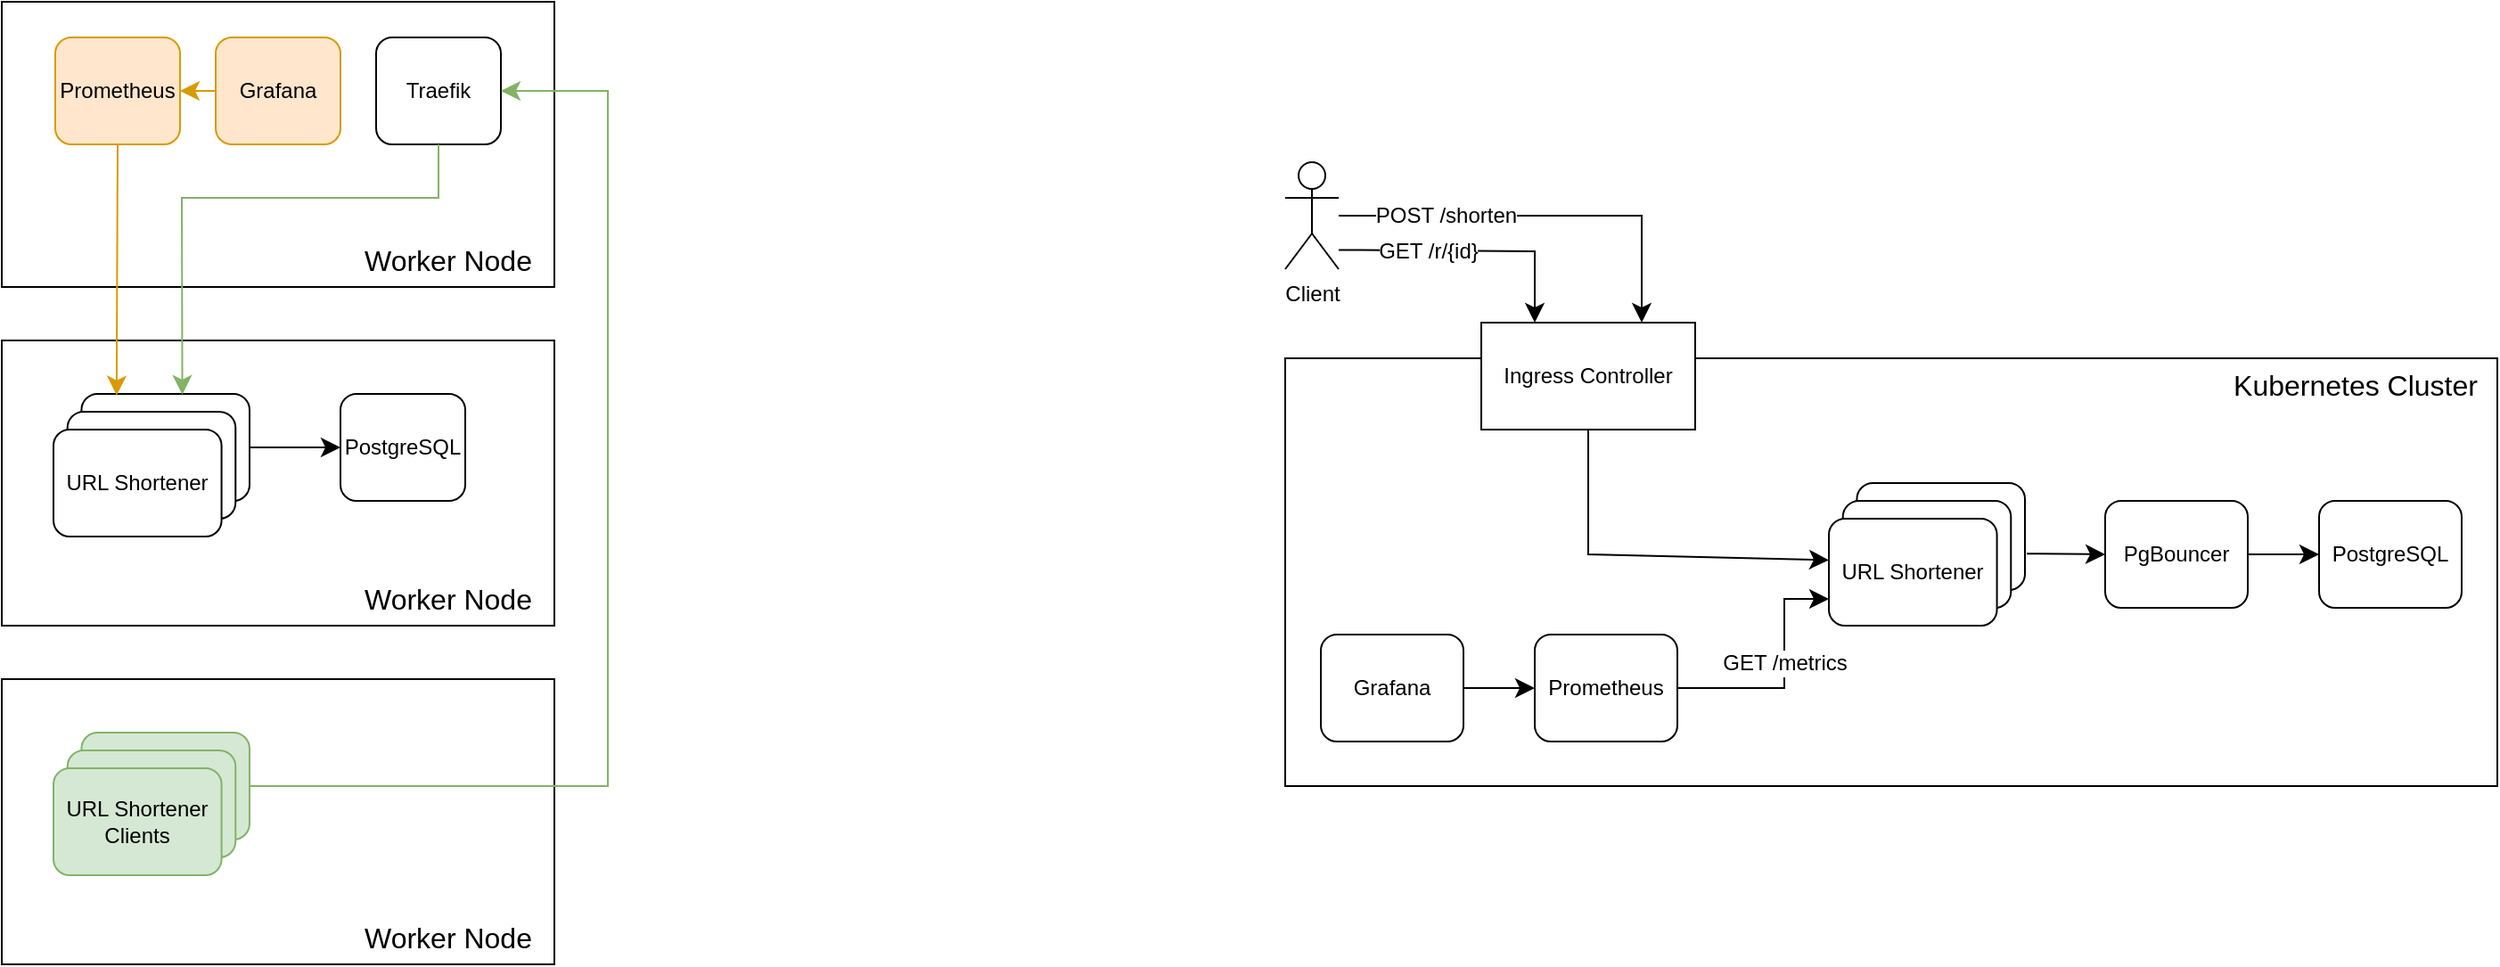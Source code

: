 <mxfile version="26.1.1">
  <diagram name="Page-1" id="FkYMHiEX-QmU4DtH_I90">
    <mxGraphModel dx="1023" dy="940" grid="1" gridSize="10" guides="1" tooltips="1" connect="1" arrows="1" fold="1" page="1" pageScale="1" pageWidth="827" pageHeight="1169" math="0" shadow="0">
      <root>
        <mxCell id="0" />
        <mxCell id="1" parent="0" />
        <mxCell id="W3xJn1Xx-U6qPgFoUqxs-18" value="" style="rounded=0;whiteSpace=wrap;html=1;" parent="1" vertex="1">
          <mxGeometry x="200" y="200" width="310" height="160" as="geometry" />
        </mxCell>
        <mxCell id="W3xJn1Xx-U6qPgFoUqxs-19" value="Worker Node" style="text;html=1;align=center;verticalAlign=middle;resizable=0;points=[];autosize=1;strokeColor=none;fillColor=none;fontSize=16;" parent="1" vertex="1">
          <mxGeometry x="390" y="330" width="120" height="30" as="geometry" />
        </mxCell>
        <mxCell id="W3xJn1Xx-U6qPgFoUqxs-24" value="Prometheus" style="rounded=1;whiteSpace=wrap;html=1;fillColor=#ffe6cc;strokeColor=#d79b00;" parent="1" vertex="1">
          <mxGeometry x="230" y="220" width="70" height="60" as="geometry" />
        </mxCell>
        <mxCell id="W3xJn1Xx-U6qPgFoUqxs-49" style="edgeStyle=none;curved=1;rounded=0;orthogonalLoop=1;jettySize=auto;html=1;entryX=1;entryY=0.5;entryDx=0;entryDy=0;fontSize=12;startSize=8;endSize=8;fillColor=#ffe6cc;strokeColor=#d79b00;" parent="1" source="W3xJn1Xx-U6qPgFoUqxs-25" target="W3xJn1Xx-U6qPgFoUqxs-24" edge="1">
          <mxGeometry relative="1" as="geometry" />
        </mxCell>
        <mxCell id="W3xJn1Xx-U6qPgFoUqxs-25" value="Grafana" style="rounded=1;whiteSpace=wrap;html=1;fillColor=#ffe6cc;strokeColor=#d79b00;" parent="1" vertex="1">
          <mxGeometry x="320" y="220" width="70" height="60" as="geometry" />
        </mxCell>
        <mxCell id="W3xJn1Xx-U6qPgFoUqxs-26" value="Traefik" style="rounded=1;whiteSpace=wrap;html=1;" parent="1" vertex="1">
          <mxGeometry x="410" y="220" width="70" height="60" as="geometry" />
        </mxCell>
        <mxCell id="W3xJn1Xx-U6qPgFoUqxs-27" value="" style="rounded=0;whiteSpace=wrap;html=1;" parent="1" vertex="1">
          <mxGeometry x="200" y="390" width="310" height="160" as="geometry" />
        </mxCell>
        <mxCell id="W3xJn1Xx-U6qPgFoUqxs-28" value="Worker Node" style="text;html=1;align=center;verticalAlign=middle;resizable=0;points=[];autosize=1;strokeColor=none;fillColor=none;fontSize=16;" parent="1" vertex="1">
          <mxGeometry x="390" y="520" width="120" height="30" as="geometry" />
        </mxCell>
        <mxCell id="W3xJn1Xx-U6qPgFoUqxs-34" value="" style="rounded=0;whiteSpace=wrap;html=1;" parent="1" vertex="1">
          <mxGeometry x="200" y="580" width="310" height="160" as="geometry" />
        </mxCell>
        <mxCell id="W3xJn1Xx-U6qPgFoUqxs-35" value="Worker Node" style="text;html=1;align=center;verticalAlign=middle;resizable=0;points=[];autosize=1;strokeColor=none;fillColor=none;fontSize=16;" parent="1" vertex="1">
          <mxGeometry x="390" y="710" width="120" height="30" as="geometry" />
        </mxCell>
        <mxCell id="W3xJn1Xx-U6qPgFoUqxs-41" value="" style="group" parent="1" vertex="1" connectable="0">
          <mxGeometry x="229" y="420" width="110" height="80" as="geometry" />
        </mxCell>
        <mxCell id="W3xJn1Xx-U6qPgFoUqxs-40" value="" style="rounded=1;whiteSpace=wrap;html=1;" parent="W3xJn1Xx-U6qPgFoUqxs-41" vertex="1">
          <mxGeometry x="15.714" width="94.286" height="60" as="geometry" />
        </mxCell>
        <mxCell id="W3xJn1Xx-U6qPgFoUqxs-39" value="" style="rounded=1;whiteSpace=wrap;html=1;" parent="W3xJn1Xx-U6qPgFoUqxs-41" vertex="1">
          <mxGeometry x="7.857" y="10" width="94.286" height="60" as="geometry" />
        </mxCell>
        <mxCell id="W3xJn1Xx-U6qPgFoUqxs-38" value="URL Shortener" style="rounded=1;whiteSpace=wrap;html=1;" parent="W3xJn1Xx-U6qPgFoUqxs-41" vertex="1">
          <mxGeometry y="20" width="94.286" height="60" as="geometry" />
        </mxCell>
        <mxCell id="W3xJn1Xx-U6qPgFoUqxs-42" value="PostgreSQL" style="rounded=1;whiteSpace=wrap;html=1;" parent="1" vertex="1">
          <mxGeometry x="390" y="420" width="70" height="60" as="geometry" />
        </mxCell>
        <mxCell id="W3xJn1Xx-U6qPgFoUqxs-43" style="edgeStyle=none;curved=1;rounded=0;orthogonalLoop=1;jettySize=auto;html=1;entryX=0;entryY=0.5;entryDx=0;entryDy=0;fontSize=12;startSize=8;endSize=8;" parent="1" source="W3xJn1Xx-U6qPgFoUqxs-40" target="W3xJn1Xx-U6qPgFoUqxs-42" edge="1">
          <mxGeometry relative="1" as="geometry" />
        </mxCell>
        <mxCell id="W3xJn1Xx-U6qPgFoUqxs-44" value="" style="group" parent="1" vertex="1" connectable="0">
          <mxGeometry x="229" y="610" width="110" height="80" as="geometry" />
        </mxCell>
        <mxCell id="W3xJn1Xx-U6qPgFoUqxs-45" value="" style="rounded=1;whiteSpace=wrap;html=1;fillColor=#d5e8d4;strokeColor=#82b366;" parent="W3xJn1Xx-U6qPgFoUqxs-44" vertex="1">
          <mxGeometry x="15.714" width="94.286" height="60" as="geometry" />
        </mxCell>
        <mxCell id="W3xJn1Xx-U6qPgFoUqxs-46" value="" style="rounded=1;whiteSpace=wrap;html=1;fillColor=#d5e8d4;strokeColor=#82b366;" parent="W3xJn1Xx-U6qPgFoUqxs-44" vertex="1">
          <mxGeometry x="7.857" y="10" width="94.286" height="60" as="geometry" />
        </mxCell>
        <mxCell id="W3xJn1Xx-U6qPgFoUqxs-47" value="URL Shortener&lt;br&gt;&lt;div&gt;Clients&lt;/div&gt;" style="rounded=1;whiteSpace=wrap;html=1;fillColor=#d5e8d4;strokeColor=#82b366;" parent="W3xJn1Xx-U6qPgFoUqxs-44" vertex="1">
          <mxGeometry y="20" width="94.286" height="60" as="geometry" />
        </mxCell>
        <mxCell id="W3xJn1Xx-U6qPgFoUqxs-50" style="edgeStyle=none;curved=1;rounded=0;orthogonalLoop=1;jettySize=auto;html=1;exitX=0.5;exitY=1;exitDx=0;exitDy=0;entryX=0.209;entryY=0.013;entryDx=0;entryDy=0;entryPerimeter=0;fontSize=12;startSize=8;endSize=8;fillColor=#ffe6cc;strokeColor=#d79b00;" parent="1" source="W3xJn1Xx-U6qPgFoUqxs-24" target="W3xJn1Xx-U6qPgFoUqxs-40" edge="1">
          <mxGeometry relative="1" as="geometry" />
        </mxCell>
        <mxCell id="W3xJn1Xx-U6qPgFoUqxs-51" style="edgeStyle=none;curved=0;rounded=0;orthogonalLoop=1;jettySize=auto;html=1;entryX=0.6;entryY=0.007;entryDx=0;entryDy=0;entryPerimeter=0;fontSize=12;startSize=8;endSize=8;fillColor=#d5e8d4;strokeColor=#82b366;" parent="1" source="W3xJn1Xx-U6qPgFoUqxs-26" target="W3xJn1Xx-U6qPgFoUqxs-40" edge="1">
          <mxGeometry relative="1" as="geometry">
            <Array as="points">
              <mxPoint x="445" y="310" />
              <mxPoint x="301" y="310" />
            </Array>
          </mxGeometry>
        </mxCell>
        <mxCell id="W3xJn1Xx-U6qPgFoUqxs-53" style="edgeStyle=none;curved=0;rounded=0;orthogonalLoop=1;jettySize=auto;html=1;fontSize=12;startSize=8;endSize=8;entryX=1;entryY=0.5;entryDx=0;entryDy=0;exitX=1;exitY=0.5;exitDx=0;exitDy=0;fillColor=#d5e8d4;strokeColor=#82b366;" parent="1" source="W3xJn1Xx-U6qPgFoUqxs-45" target="W3xJn1Xx-U6qPgFoUqxs-26" edge="1">
          <mxGeometry relative="1" as="geometry">
            <mxPoint x="590" y="410" as="targetPoint" />
            <Array as="points">
              <mxPoint x="540" y="640" />
              <mxPoint x="540" y="250" />
            </Array>
          </mxGeometry>
        </mxCell>
        <mxCell id="W3xJn1Xx-U6qPgFoUqxs-54" value="" style="rounded=0;whiteSpace=wrap;html=1;" parent="1" vertex="1">
          <mxGeometry x="920" y="400" width="680" height="240" as="geometry" />
        </mxCell>
        <mxCell id="W3xJn1Xx-U6qPgFoUqxs-55" value="Kubernetes Cluster" style="text;html=1;align=center;verticalAlign=middle;resizable=0;points=[];autosize=1;strokeColor=none;fillColor=none;fontSize=16;" parent="1" vertex="1">
          <mxGeometry x="1440" y="400" width="160" height="30" as="geometry" />
        </mxCell>
        <mxCell id="W3xJn1Xx-U6qPgFoUqxs-56" value="PostgreSQL" style="rounded=1;whiteSpace=wrap;html=1;" parent="1" vertex="1">
          <mxGeometry x="1500" y="480" width="80" height="60" as="geometry" />
        </mxCell>
        <mxCell id="W3xJn1Xx-U6qPgFoUqxs-58" style="edgeStyle=none;curved=1;rounded=0;orthogonalLoop=1;jettySize=auto;html=1;exitX=1;exitY=0.5;exitDx=0;exitDy=0;entryX=0;entryY=0.5;entryDx=0;entryDy=0;fontSize=12;startSize=8;endSize=8;" parent="1" source="W3xJn1Xx-U6qPgFoUqxs-57" target="W3xJn1Xx-U6qPgFoUqxs-56" edge="1">
          <mxGeometry relative="1" as="geometry" />
        </mxCell>
        <mxCell id="W3xJn1Xx-U6qPgFoUqxs-57" value="PgBouncer" style="rounded=1;whiteSpace=wrap;html=1;" parent="1" vertex="1">
          <mxGeometry x="1380" y="480" width="80" height="60" as="geometry" />
        </mxCell>
        <mxCell id="W3xJn1Xx-U6qPgFoUqxs-59" value="" style="group" parent="1" vertex="1" connectable="0">
          <mxGeometry x="1225" y="470" width="110" height="80" as="geometry" />
        </mxCell>
        <mxCell id="W3xJn1Xx-U6qPgFoUqxs-60" value="" style="rounded=1;whiteSpace=wrap;html=1;" parent="W3xJn1Xx-U6qPgFoUqxs-59" vertex="1">
          <mxGeometry x="15.714" width="94.286" height="60" as="geometry" />
        </mxCell>
        <mxCell id="W3xJn1Xx-U6qPgFoUqxs-61" value="" style="rounded=1;whiteSpace=wrap;html=1;" parent="W3xJn1Xx-U6qPgFoUqxs-59" vertex="1">
          <mxGeometry x="7.857" y="10" width="94.286" height="60" as="geometry" />
        </mxCell>
        <mxCell id="W3xJn1Xx-U6qPgFoUqxs-62" value="URL Shortener" style="rounded=1;whiteSpace=wrap;html=1;" parent="W3xJn1Xx-U6qPgFoUqxs-59" vertex="1">
          <mxGeometry y="20" width="94.286" height="60" as="geometry" />
        </mxCell>
        <mxCell id="W3xJn1Xx-U6qPgFoUqxs-63" style="edgeStyle=none;curved=1;rounded=0;orthogonalLoop=1;jettySize=auto;html=1;entryX=0;entryY=0.5;entryDx=0;entryDy=0;fontSize=12;startSize=8;endSize=8;exitX=1.011;exitY=0.66;exitDx=0;exitDy=0;exitPerimeter=0;" parent="1" source="W3xJn1Xx-U6qPgFoUqxs-60" target="W3xJn1Xx-U6qPgFoUqxs-57" edge="1">
          <mxGeometry relative="1" as="geometry" />
        </mxCell>
        <mxCell id="W3xJn1Xx-U6qPgFoUqxs-65" style="edgeStyle=none;curved=0;rounded=0;orthogonalLoop=1;jettySize=auto;html=1;entryX=0;entryY=0.387;entryDx=0;entryDy=0;fontSize=12;startSize=8;endSize=8;exitX=0.5;exitY=1;exitDx=0;exitDy=0;entryPerimeter=0;" parent="1" source="W3xJn1Xx-U6qPgFoUqxs-64" target="W3xJn1Xx-U6qPgFoUqxs-62" edge="1">
          <mxGeometry relative="1" as="geometry">
            <Array as="points">
              <mxPoint x="1090" y="510" />
            </Array>
          </mxGeometry>
        </mxCell>
        <mxCell id="W3xJn1Xx-U6qPgFoUqxs-64" value="Ingress Controller" style="rounded=0;whiteSpace=wrap;html=1;" parent="1" vertex="1">
          <mxGeometry x="1030" y="380" width="120" height="60" as="geometry" />
        </mxCell>
        <mxCell id="W3xJn1Xx-U6qPgFoUqxs-67" style="edgeStyle=none;curved=0;rounded=0;orthogonalLoop=1;jettySize=auto;html=1;entryX=0.75;entryY=0;entryDx=0;entryDy=0;fontSize=12;startSize=8;endSize=8;" parent="1" source="W3xJn1Xx-U6qPgFoUqxs-66" target="W3xJn1Xx-U6qPgFoUqxs-64" edge="1">
          <mxGeometry relative="1" as="geometry">
            <Array as="points">
              <mxPoint x="1120" y="320" />
            </Array>
          </mxGeometry>
        </mxCell>
        <mxCell id="W3xJn1Xx-U6qPgFoUqxs-69" value="POST /shorten" style="edgeLabel;html=1;align=center;verticalAlign=middle;resizable=0;points=[];fontSize=12;" parent="W3xJn1Xx-U6qPgFoUqxs-67" vertex="1" connectable="0">
          <mxGeometry x="-0.318" y="1" relative="1" as="geometry">
            <mxPoint x="-19" y="1" as="offset" />
          </mxGeometry>
        </mxCell>
        <mxCell id="W3xJn1Xx-U6qPgFoUqxs-68" style="edgeStyle=none;curved=0;rounded=0;orthogonalLoop=1;jettySize=auto;html=1;fontSize=12;startSize=8;endSize=8;" parent="1" edge="1">
          <mxGeometry relative="1" as="geometry">
            <mxPoint x="950" y="339.2" as="sourcePoint" />
            <mxPoint x="1060" y="380" as="targetPoint" />
            <Array as="points">
              <mxPoint x="1060" y="340" />
            </Array>
          </mxGeometry>
        </mxCell>
        <mxCell id="W3xJn1Xx-U6qPgFoUqxs-70" value="GET /r/{id}" style="edgeLabel;html=1;align=center;verticalAlign=middle;resizable=0;points=[];fontSize=12;" parent="W3xJn1Xx-U6qPgFoUqxs-68" vertex="1" connectable="0">
          <mxGeometry x="-0.436" relative="1" as="geometry">
            <mxPoint x="7" as="offset" />
          </mxGeometry>
        </mxCell>
        <mxCell id="W3xJn1Xx-U6qPgFoUqxs-66" value="Client" style="shape=umlActor;verticalLabelPosition=bottom;verticalAlign=top;html=1;outlineConnect=0;" parent="1" vertex="1">
          <mxGeometry x="920" y="290" width="30" height="60" as="geometry" />
        </mxCell>
        <mxCell id="W3xJn1Xx-U6qPgFoUqxs-72" style="edgeStyle=none;curved=0;rounded=0;orthogonalLoop=1;jettySize=auto;html=1;entryX=0;entryY=0.75;entryDx=0;entryDy=0;fontSize=12;startSize=8;endSize=8;exitX=1;exitY=0.5;exitDx=0;exitDy=0;" parent="1" source="W3xJn1Xx-U6qPgFoUqxs-71" target="W3xJn1Xx-U6qPgFoUqxs-62" edge="1">
          <mxGeometry relative="1" as="geometry">
            <Array as="points">
              <mxPoint x="1200" y="585" />
              <mxPoint x="1200" y="535" />
            </Array>
          </mxGeometry>
        </mxCell>
        <mxCell id="W3xJn1Xx-U6qPgFoUqxs-73" value="GET /metrics" style="edgeLabel;html=1;align=center;verticalAlign=middle;resizable=0;points=[];fontSize=12;" parent="W3xJn1Xx-U6qPgFoUqxs-72" vertex="1" connectable="0">
          <mxGeometry x="0.033" relative="1" as="geometry">
            <mxPoint y="-5" as="offset" />
          </mxGeometry>
        </mxCell>
        <mxCell id="W3xJn1Xx-U6qPgFoUqxs-71" value="Prometheus" style="rounded=1;whiteSpace=wrap;html=1;" parent="1" vertex="1">
          <mxGeometry x="1060" y="555" width="80" height="60" as="geometry" />
        </mxCell>
        <mxCell id="W3xJn1Xx-U6qPgFoUqxs-75" style="edgeStyle=none;curved=1;rounded=0;orthogonalLoop=1;jettySize=auto;html=1;entryX=0;entryY=0.5;entryDx=0;entryDy=0;fontSize=12;startSize=8;endSize=8;" parent="1" source="W3xJn1Xx-U6qPgFoUqxs-74" target="W3xJn1Xx-U6qPgFoUqxs-71" edge="1">
          <mxGeometry relative="1" as="geometry" />
        </mxCell>
        <mxCell id="W3xJn1Xx-U6qPgFoUqxs-74" value="Grafana" style="rounded=1;whiteSpace=wrap;html=1;" parent="1" vertex="1">
          <mxGeometry x="940" y="555" width="80" height="60" as="geometry" />
        </mxCell>
      </root>
    </mxGraphModel>
  </diagram>
</mxfile>
